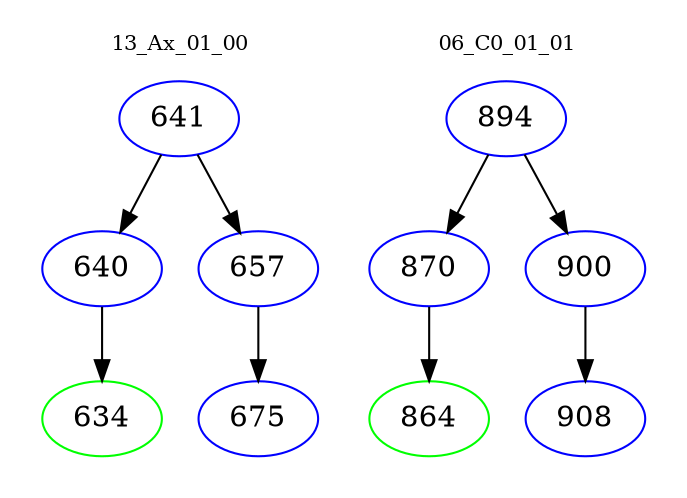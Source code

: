 digraph{
subgraph cluster_0 {
color = white
label = "13_Ax_01_00";
fontsize=10;
T0_641 [label="641", color="blue"]
T0_641 -> T0_640 [color="black"]
T0_640 [label="640", color="blue"]
T0_640 -> T0_634 [color="black"]
T0_634 [label="634", color="green"]
T0_641 -> T0_657 [color="black"]
T0_657 [label="657", color="blue"]
T0_657 -> T0_675 [color="black"]
T0_675 [label="675", color="blue"]
}
subgraph cluster_1 {
color = white
label = "06_C0_01_01";
fontsize=10;
T1_894 [label="894", color="blue"]
T1_894 -> T1_870 [color="black"]
T1_870 [label="870", color="blue"]
T1_870 -> T1_864 [color="black"]
T1_864 [label="864", color="green"]
T1_894 -> T1_900 [color="black"]
T1_900 [label="900", color="blue"]
T1_900 -> T1_908 [color="black"]
T1_908 [label="908", color="blue"]
}
}

